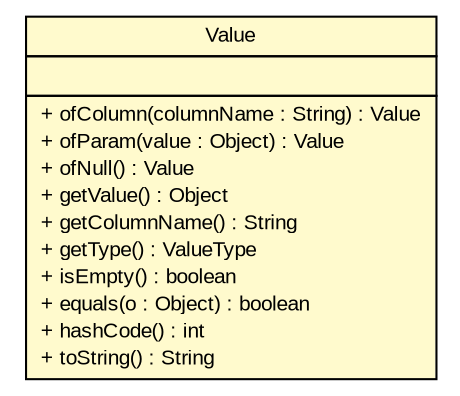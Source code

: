 #!/usr/local/bin/dot
#
# Class diagram 
# Generated by UMLGraph version R5_6 (http://www.umlgraph.org/)
#

digraph G {
	edge [fontname="arial",fontsize=10,labelfontname="arial",labelfontsize=10];
	node [fontname="arial",fontsize=10,shape=plaintext];
	nodesep=0.25;
	ranksep=0.5;
	// br.gov.to.sefaz.persistence.query.structure.domain.Value
	c1136557 [label=<<table title="br.gov.to.sefaz.persistence.query.structure.domain.Value" border="0" cellborder="1" cellspacing="0" cellpadding="2" port="p" bgcolor="lemonChiffon" href="./Value.html">
		<tr><td><table border="0" cellspacing="0" cellpadding="1">
<tr><td align="center" balign="center"> Value </td></tr>
		</table></td></tr>
		<tr><td><table border="0" cellspacing="0" cellpadding="1">
<tr><td align="left" balign="left">  </td></tr>
		</table></td></tr>
		<tr><td><table border="0" cellspacing="0" cellpadding="1">
<tr><td align="left" balign="left"> + ofColumn(columnName : String) : Value </td></tr>
<tr><td align="left" balign="left"> + ofParam(value : Object) : Value </td></tr>
<tr><td align="left" balign="left"> + ofNull() : Value </td></tr>
<tr><td align="left" balign="left"> + getValue() : Object </td></tr>
<tr><td align="left" balign="left"> + getColumnName() : String </td></tr>
<tr><td align="left" balign="left"> + getType() : ValueType </td></tr>
<tr><td align="left" balign="left"> + isEmpty() : boolean </td></tr>
<tr><td align="left" balign="left"> + equals(o : Object) : boolean </td></tr>
<tr><td align="left" balign="left"> + hashCode() : int </td></tr>
<tr><td align="left" balign="left"> + toString() : String </td></tr>
		</table></td></tr>
		</table>>, URL="./Value.html", fontname="arial", fontcolor="black", fontsize=10.0];
}

